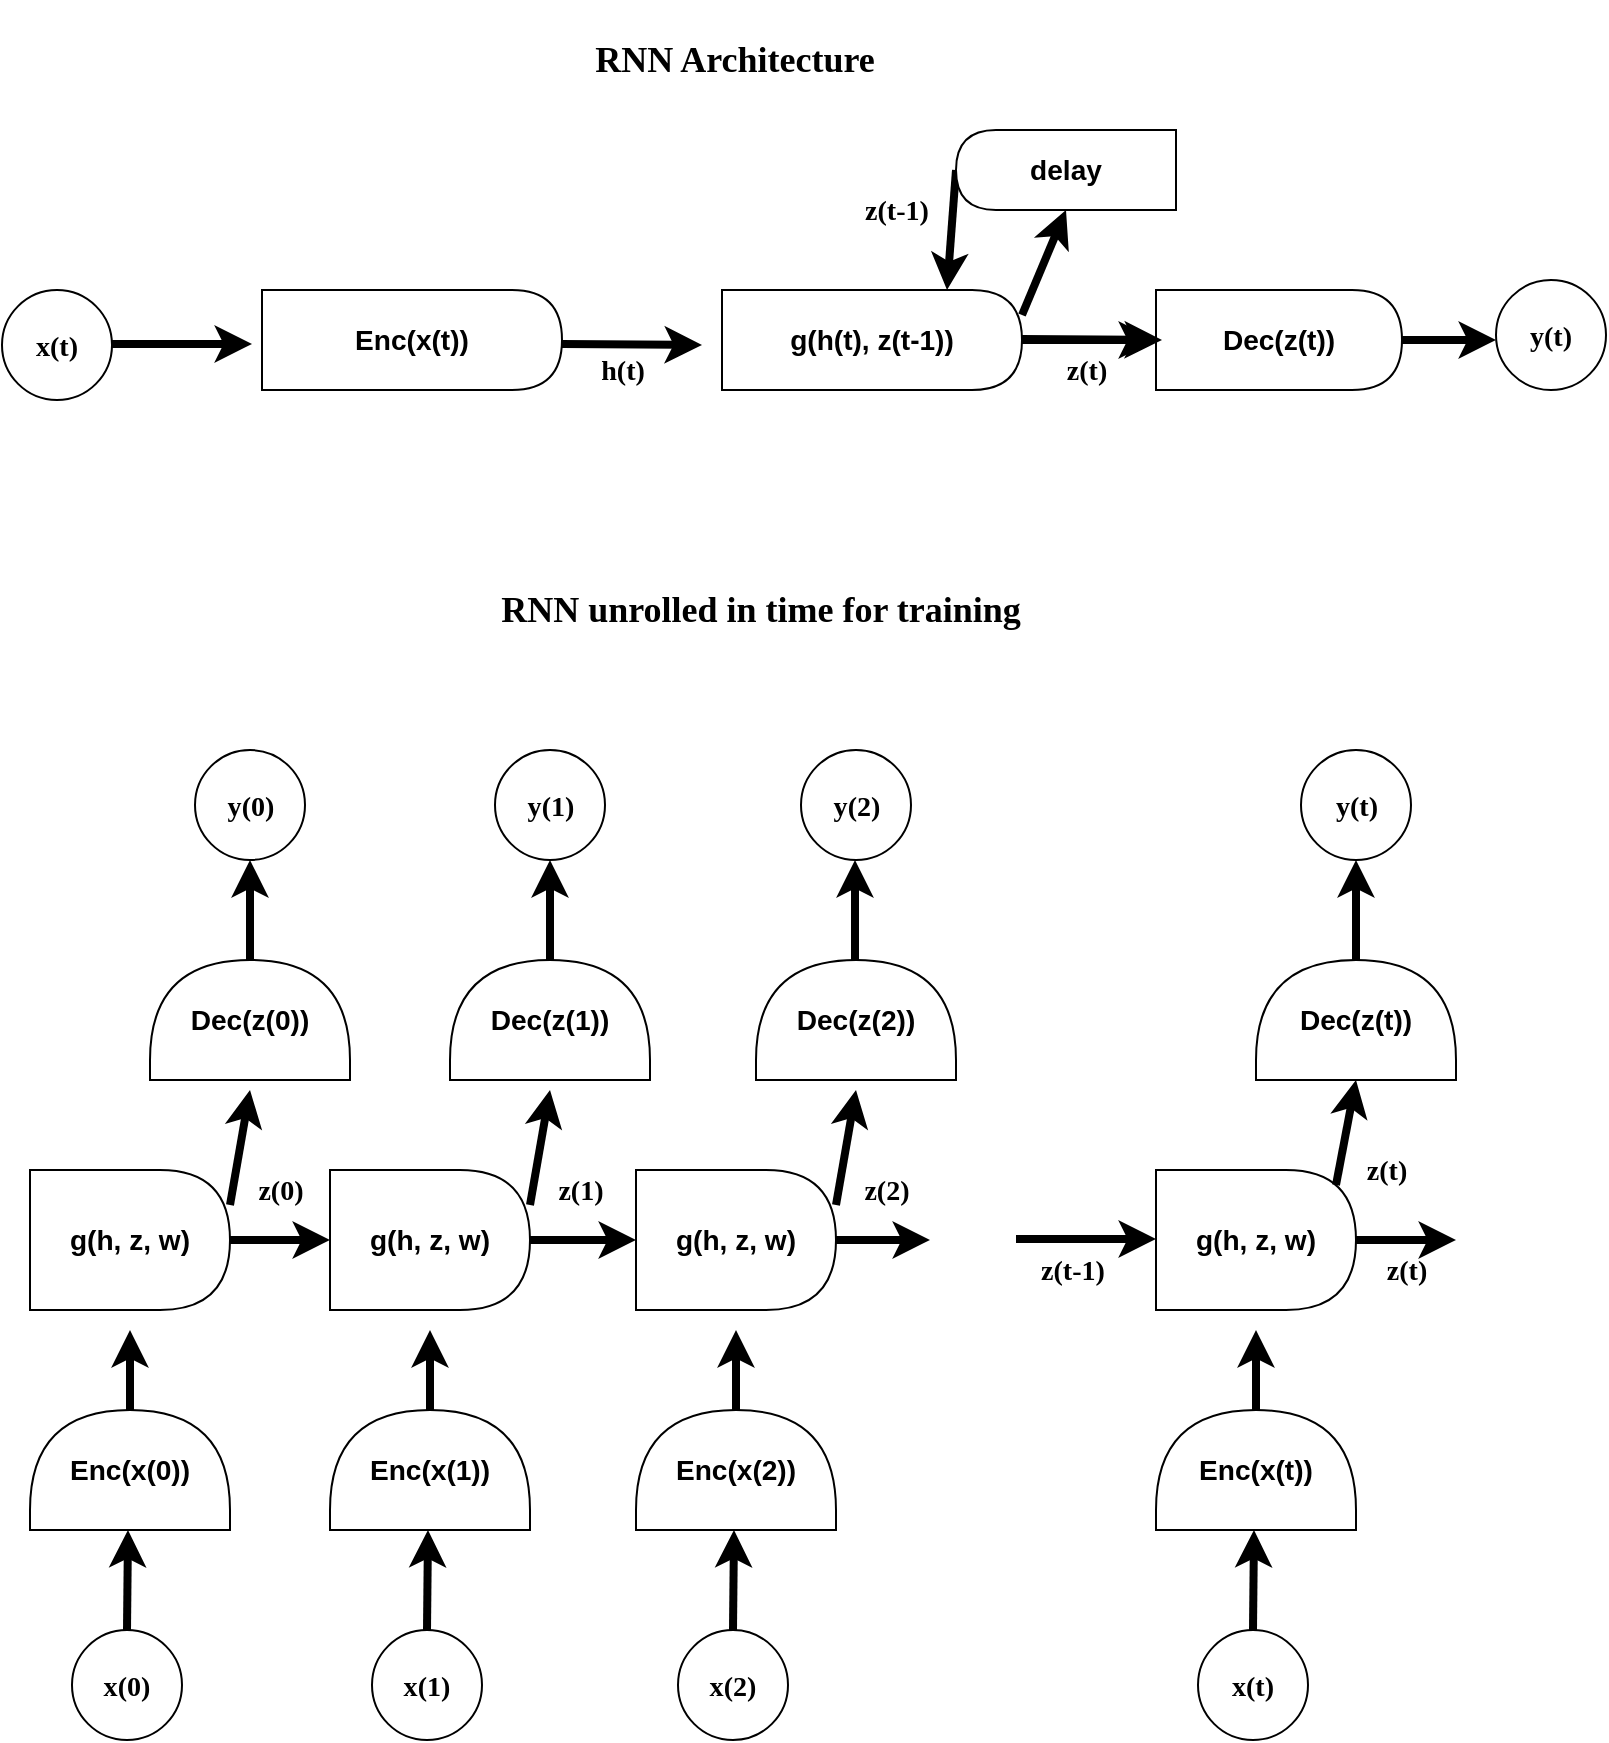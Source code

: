 <mxfile>
    <diagram id="kQ8hWCmEodR3fMadorA5" name="Page-1">
        <mxGraphModel dx="2209" dy="581" grid="1" gridSize="10" guides="1" tooltips="1" connect="1" arrows="1" fold="1" page="1" pageScale="1" pageWidth="827" pageHeight="1169" math="0" shadow="0">
            <root>
                <mxCell id="0"/>
                <mxCell id="1" parent="0"/>
                <mxCell id="2" value="&lt;h3&gt;Enc(x(t))&lt;/h3&gt;" style="shape=delay;whiteSpace=wrap;html=1;" vertex="1" parent="1">
                    <mxGeometry x="-684" y="150" width="150" height="50" as="geometry"/>
                </mxCell>
                <mxCell id="9" value="&lt;h3&gt;&lt;font face=&quot;Georgia&quot;&gt;x(t)&lt;/font&gt;&lt;/h3&gt;" style="ellipse;whiteSpace=wrap;html=1;aspect=fixed;" vertex="1" parent="1">
                    <mxGeometry x="-814" y="150" width="55" height="55" as="geometry"/>
                </mxCell>
                <mxCell id="10" value="" style="endArrow=classic;html=1;strokeWidth=4;" edge="1" parent="1">
                    <mxGeometry width="50" height="50" relative="1" as="geometry">
                        <mxPoint x="-759" y="177" as="sourcePoint"/>
                        <mxPoint x="-689" y="177" as="targetPoint"/>
                    </mxGeometry>
                </mxCell>
                <mxCell id="23" style="edgeStyle=none;html=1;exitX=1;exitY=0.5;exitDx=0;exitDy=0;entryX=0.75;entryY=0;entryDx=0;entryDy=0;strokeWidth=4;fontFamily=Georgia;" edge="1" parent="1" source="12" target="16">
                    <mxGeometry relative="1" as="geometry"/>
                </mxCell>
                <mxCell id="12" value="&lt;h3&gt;delay&lt;/h3&gt;" style="shape=delay;whiteSpace=wrap;html=1;direction=west;" vertex="1" parent="1">
                    <mxGeometry x="-337" y="70" width="110" height="40" as="geometry"/>
                </mxCell>
                <mxCell id="14" value="" style="endArrow=classic;html=1;strokeWidth=4;" edge="1" parent="1">
                    <mxGeometry width="50" height="50" relative="1" as="geometry">
                        <mxPoint x="-534" y="177" as="sourcePoint"/>
                        <mxPoint x="-464" y="177.5" as="targetPoint"/>
                    </mxGeometry>
                </mxCell>
                <mxCell id="15" value="&lt;h3&gt;h(t)&lt;/h3&gt;" style="text;html=1;align=center;verticalAlign=middle;resizable=0;points=[];autosize=1;strokeColor=none;fillColor=none;fontFamily=Georgia;" vertex="1" parent="1">
                    <mxGeometry x="-529" y="160" width="50" height="60" as="geometry"/>
                </mxCell>
                <mxCell id="20" value="" style="edgeStyle=none;html=1;strokeWidth=4;fontFamily=Georgia;" edge="1" parent="1" source="16" target="17">
                    <mxGeometry relative="1" as="geometry"/>
                </mxCell>
                <mxCell id="22" style="edgeStyle=none;html=1;exitX=1;exitY=0.25;exitDx=0;exitDy=0;entryX=0.5;entryY=0;entryDx=0;entryDy=0;strokeWidth=4;fontFamily=Georgia;" edge="1" parent="1" source="16" target="12">
                    <mxGeometry relative="1" as="geometry"/>
                </mxCell>
                <mxCell id="16" value="&lt;h3&gt;g(h(t), z(t-1))&lt;/h3&gt;" style="shape=delay;whiteSpace=wrap;html=1;" vertex="1" parent="1">
                    <mxGeometry x="-454" y="150" width="150" height="50" as="geometry"/>
                </mxCell>
                <mxCell id="25" style="edgeStyle=none;html=1;strokeWidth=4;fontFamily=Georgia;" edge="1" parent="1" source="17">
                    <mxGeometry relative="1" as="geometry">
                        <mxPoint x="-67" y="175" as="targetPoint"/>
                    </mxGeometry>
                </mxCell>
                <mxCell id="17" value="&lt;h3&gt;Dec(z(t))&lt;/h3&gt;" style="shape=delay;whiteSpace=wrap;html=1;" vertex="1" parent="1">
                    <mxGeometry x="-237" y="150" width="123" height="50" as="geometry"/>
                </mxCell>
                <mxCell id="18" value="" style="endArrow=classic;html=1;strokeWidth=4;" edge="1" parent="1">
                    <mxGeometry width="50" height="50" relative="1" as="geometry">
                        <mxPoint x="-304" y="174.5" as="sourcePoint"/>
                        <mxPoint x="-234" y="175" as="targetPoint"/>
                    </mxGeometry>
                </mxCell>
                <mxCell id="21" value="&lt;h3&gt;z(t)&lt;/h3&gt;" style="text;html=1;align=center;verticalAlign=middle;resizable=0;points=[];autosize=1;strokeColor=none;fillColor=none;fontFamily=Georgia;" vertex="1" parent="1">
                    <mxGeometry x="-297" y="160" width="50" height="60" as="geometry"/>
                </mxCell>
                <mxCell id="24" value="&lt;h3&gt;z(t-1)&lt;/h3&gt;" style="text;html=1;align=center;verticalAlign=middle;resizable=0;points=[];autosize=1;strokeColor=none;fillColor=none;fontFamily=Georgia;" vertex="1" parent="1">
                    <mxGeometry x="-397" y="80" width="60" height="60" as="geometry"/>
                </mxCell>
                <mxCell id="26" value="&lt;h3&gt;&lt;font face=&quot;Georgia&quot;&gt;y(t)&lt;/font&gt;&lt;/h3&gt;" style="ellipse;whiteSpace=wrap;html=1;aspect=fixed;" vertex="1" parent="1">
                    <mxGeometry x="-67" y="145" width="55" height="55" as="geometry"/>
                </mxCell>
                <mxCell id="28" style="edgeStyle=none;html=1;exitX=0.5;exitY=0;exitDx=0;exitDy=0;strokeWidth=4;fontFamily=Georgia;" edge="1" parent="1" source="27">
                    <mxGeometry relative="1" as="geometry">
                        <mxPoint x="-751" y="770" as="targetPoint"/>
                    </mxGeometry>
                </mxCell>
                <mxCell id="27" value="&lt;h3&gt;&lt;font face=&quot;Georgia&quot;&gt;x(0)&lt;/font&gt;&lt;/h3&gt;" style="ellipse;whiteSpace=wrap;html=1;aspect=fixed;" vertex="1" parent="1">
                    <mxGeometry x="-779" y="820" width="55" height="55" as="geometry"/>
                </mxCell>
                <mxCell id="31" style="edgeStyle=none;html=1;exitX=1;exitY=0.5;exitDx=0;exitDy=0;strokeWidth=4;fontFamily=Georgia;" edge="1" parent="1" source="29">
                    <mxGeometry relative="1" as="geometry">
                        <mxPoint x="-750" y="670" as="targetPoint"/>
                    </mxGeometry>
                </mxCell>
                <mxCell id="29" value="&lt;h3&gt;Enc(x(0))&lt;/h3&gt;" style="shape=delay;whiteSpace=wrap;html=1;direction=north;" vertex="1" parent="1">
                    <mxGeometry x="-800" y="710" width="100" height="60" as="geometry"/>
                </mxCell>
                <mxCell id="69" style="edgeStyle=none;html=1;exitX=1;exitY=0.5;exitDx=0;exitDy=0;entryX=0;entryY=0.5;entryDx=0;entryDy=0;strokeWidth=4;fontFamily=Georgia;" edge="1" parent="1" source="32" target="45">
                    <mxGeometry relative="1" as="geometry"/>
                </mxCell>
                <mxCell id="86" style="edgeStyle=none;html=1;exitX=1;exitY=0.25;exitDx=0;exitDy=0;strokeWidth=4;fontFamily=Georgia;" edge="1" parent="1" source="32">
                    <mxGeometry relative="1" as="geometry">
                        <mxPoint x="-690" y="550" as="targetPoint"/>
                    </mxGeometry>
                </mxCell>
                <mxCell id="32" value="&lt;h3&gt;g(h, z, w)&lt;/h3&gt;" style="shape=delay;whiteSpace=wrap;html=1;" vertex="1" parent="1">
                    <mxGeometry x="-800" y="590" width="100" height="70" as="geometry"/>
                </mxCell>
                <mxCell id="34" value="&lt;h3&gt;&lt;font face=&quot;Georgia&quot;&gt;y(0)&lt;/font&gt;&lt;/h3&gt;" style="ellipse;whiteSpace=wrap;html=1;aspect=fixed;" vertex="1" parent="1">
                    <mxGeometry x="-717.5" y="380" width="55" height="55" as="geometry"/>
                </mxCell>
                <mxCell id="40" style="edgeStyle=none;html=1;exitX=0.5;exitY=0;exitDx=0;exitDy=0;strokeWidth=4;fontFamily=Georgia;" edge="1" parent="1" source="41">
                    <mxGeometry relative="1" as="geometry">
                        <mxPoint x="-601" y="770" as="targetPoint"/>
                    </mxGeometry>
                </mxCell>
                <mxCell id="41" value="&lt;h3&gt;&lt;font face=&quot;Georgia&quot;&gt;x(1)&lt;/font&gt;&lt;/h3&gt;" style="ellipse;whiteSpace=wrap;html=1;aspect=fixed;" vertex="1" parent="1">
                    <mxGeometry x="-629" y="820" width="55" height="55" as="geometry"/>
                </mxCell>
                <mxCell id="42" style="edgeStyle=none;html=1;exitX=1;exitY=0.5;exitDx=0;exitDy=0;strokeWidth=4;fontFamily=Georgia;" edge="1" parent="1" source="43">
                    <mxGeometry relative="1" as="geometry">
                        <mxPoint x="-600" y="670" as="targetPoint"/>
                    </mxGeometry>
                </mxCell>
                <mxCell id="43" value="&lt;h3&gt;Enc(x(1))&lt;/h3&gt;" style="shape=delay;whiteSpace=wrap;html=1;direction=north;" vertex="1" parent="1">
                    <mxGeometry x="-650" y="710" width="100" height="60" as="geometry"/>
                </mxCell>
                <mxCell id="70" style="edgeStyle=none;html=1;exitX=1;exitY=0.5;exitDx=0;exitDy=0;entryX=0;entryY=0.5;entryDx=0;entryDy=0;strokeWidth=4;fontFamily=Georgia;" edge="1" parent="1" source="45" target="60">
                    <mxGeometry relative="1" as="geometry"/>
                </mxCell>
                <mxCell id="45" value="&lt;h3&gt;g(h, z, w)&lt;/h3&gt;" style="shape=delay;whiteSpace=wrap;html=1;" vertex="1" parent="1">
                    <mxGeometry x="-650" y="590" width="100" height="70" as="geometry"/>
                </mxCell>
                <mxCell id="55" style="edgeStyle=none;html=1;exitX=0.5;exitY=0;exitDx=0;exitDy=0;strokeWidth=4;fontFamily=Georgia;" edge="1" parent="1" source="56">
                    <mxGeometry relative="1" as="geometry">
                        <mxPoint x="-448" y="770" as="targetPoint"/>
                    </mxGeometry>
                </mxCell>
                <mxCell id="56" value="&lt;h3&gt;&lt;font face=&quot;Georgia&quot;&gt;x(2)&lt;/font&gt;&lt;/h3&gt;" style="ellipse;whiteSpace=wrap;html=1;aspect=fixed;" vertex="1" parent="1">
                    <mxGeometry x="-476" y="820" width="55" height="55" as="geometry"/>
                </mxCell>
                <mxCell id="57" style="edgeStyle=none;html=1;exitX=1;exitY=0.5;exitDx=0;exitDy=0;strokeWidth=4;fontFamily=Georgia;" edge="1" parent="1" source="58">
                    <mxGeometry relative="1" as="geometry">
                        <mxPoint x="-447" y="670" as="targetPoint"/>
                    </mxGeometry>
                </mxCell>
                <mxCell id="58" value="&lt;h3&gt;Enc(x(2))&lt;/h3&gt;" style="shape=delay;whiteSpace=wrap;html=1;direction=north;" vertex="1" parent="1">
                    <mxGeometry x="-497" y="710" width="100" height="60" as="geometry"/>
                </mxCell>
                <mxCell id="71" style="edgeStyle=none;html=1;strokeWidth=4;fontFamily=Georgia;" edge="1" parent="1" source="60">
                    <mxGeometry relative="1" as="geometry">
                        <mxPoint x="-350" y="625" as="targetPoint"/>
                    </mxGeometry>
                </mxCell>
                <mxCell id="60" value="&lt;h3&gt;g(h, z, w)&lt;/h3&gt;" style="shape=delay;whiteSpace=wrap;html=1;" vertex="1" parent="1">
                    <mxGeometry x="-497" y="590" width="100" height="70" as="geometry"/>
                </mxCell>
                <mxCell id="62" style="edgeStyle=none;html=1;exitX=0.5;exitY=0;exitDx=0;exitDy=0;strokeWidth=4;fontFamily=Georgia;" edge="1" parent="1" source="63">
                    <mxGeometry relative="1" as="geometry">
                        <mxPoint x="-188" y="770" as="targetPoint"/>
                    </mxGeometry>
                </mxCell>
                <mxCell id="63" value="&lt;h3&gt;&lt;font face=&quot;Georgia&quot;&gt;x(t)&lt;/font&gt;&lt;/h3&gt;" style="ellipse;whiteSpace=wrap;html=1;aspect=fixed;" vertex="1" parent="1">
                    <mxGeometry x="-216" y="820" width="55" height="55" as="geometry"/>
                </mxCell>
                <mxCell id="64" style="edgeStyle=none;html=1;exitX=1;exitY=0.5;exitDx=0;exitDy=0;strokeWidth=4;fontFamily=Georgia;" edge="1" parent="1" source="65">
                    <mxGeometry relative="1" as="geometry">
                        <mxPoint x="-187" y="670" as="targetPoint"/>
                    </mxGeometry>
                </mxCell>
                <mxCell id="65" value="&lt;h3&gt;Enc(x(t))&lt;/h3&gt;" style="shape=delay;whiteSpace=wrap;html=1;direction=north;" vertex="1" parent="1">
                    <mxGeometry x="-237" y="710" width="100" height="60" as="geometry"/>
                </mxCell>
                <mxCell id="73" style="edgeStyle=none;html=1;exitX=1;exitY=0.5;exitDx=0;exitDy=0;strokeWidth=4;fontFamily=Georgia;" edge="1" parent="1" source="67">
                    <mxGeometry relative="1" as="geometry">
                        <mxPoint x="-87" y="625" as="targetPoint"/>
                    </mxGeometry>
                </mxCell>
                <mxCell id="67" value="&lt;h3&gt;g(h, z, w)&lt;/h3&gt;" style="shape=delay;whiteSpace=wrap;html=1;" vertex="1" parent="1">
                    <mxGeometry x="-237" y="590" width="100" height="70" as="geometry"/>
                </mxCell>
                <mxCell id="72" value="" style="endArrow=classic;html=1;strokeWidth=4;" edge="1" parent="1">
                    <mxGeometry width="50" height="50" relative="1" as="geometry">
                        <mxPoint x="-307" y="624.5" as="sourcePoint"/>
                        <mxPoint x="-237" y="624.5" as="targetPoint"/>
                    </mxGeometry>
                </mxCell>
                <mxCell id="74" value="&lt;h3&gt;z(0)&lt;/h3&gt;" style="text;html=1;align=center;verticalAlign=middle;resizable=0;points=[];autosize=1;strokeColor=none;fillColor=none;fontFamily=Georgia;" vertex="1" parent="1">
                    <mxGeometry x="-700" y="570" width="50" height="60" as="geometry"/>
                </mxCell>
                <mxCell id="75" value="&lt;h2&gt;RNN Architecture&lt;/h2&gt;" style="text;html=1;align=center;verticalAlign=middle;resizable=0;points=[];autosize=1;strokeColor=none;fillColor=none;fontFamily=Georgia;" vertex="1" parent="1">
                    <mxGeometry x="-543.5" y="5" width="190" height="60" as="geometry"/>
                </mxCell>
                <mxCell id="76" value="&lt;h2&gt;RNN unrolled in time for training&lt;/h2&gt;" style="text;html=1;align=center;verticalAlign=middle;resizable=0;points=[];autosize=1;strokeColor=none;fillColor=none;fontFamily=Georgia;" vertex="1" parent="1">
                    <mxGeometry x="-600" y="280" width="330" height="60" as="geometry"/>
                </mxCell>
                <mxCell id="79" value="&lt;h3&gt;z(t)&lt;/h3&gt;" style="text;html=1;align=center;verticalAlign=middle;resizable=0;points=[];autosize=1;strokeColor=none;fillColor=none;fontFamily=Georgia;" vertex="1" parent="1">
                    <mxGeometry x="-137" y="610" width="50" height="60" as="geometry"/>
                </mxCell>
                <mxCell id="80" value="&lt;h3&gt;z(t-1)&lt;/h3&gt;" style="text;html=1;align=center;verticalAlign=middle;resizable=0;points=[];autosize=1;strokeColor=none;fillColor=none;fontFamily=Georgia;" vertex="1" parent="1">
                    <mxGeometry x="-309" y="610" width="60" height="60" as="geometry"/>
                </mxCell>
                <mxCell id="83" style="edgeStyle=none;html=1;exitX=1;exitY=0.5;exitDx=0;exitDy=0;entryX=0.5;entryY=1;entryDx=0;entryDy=0;strokeWidth=4;fontFamily=Georgia;" edge="1" parent="1" source="81" target="34">
                    <mxGeometry relative="1" as="geometry"/>
                </mxCell>
                <mxCell id="81" value="&lt;h3&gt;Dec(z(0))&lt;/h3&gt;" style="shape=delay;whiteSpace=wrap;html=1;direction=north;" vertex="1" parent="1">
                    <mxGeometry x="-740" y="485" width="100" height="60" as="geometry"/>
                </mxCell>
                <mxCell id="87" style="edgeStyle=none;html=1;exitX=1;exitY=0.25;exitDx=0;exitDy=0;strokeWidth=4;fontFamily=Georgia;" edge="1" parent="1">
                    <mxGeometry relative="1" as="geometry">
                        <mxPoint x="-540" y="550" as="targetPoint"/>
                        <mxPoint x="-550" y="607.5" as="sourcePoint"/>
                    </mxGeometry>
                </mxCell>
                <mxCell id="88" value="&lt;h3&gt;&lt;font face=&quot;Georgia&quot;&gt;y(1)&lt;/font&gt;&lt;/h3&gt;" style="ellipse;whiteSpace=wrap;html=1;aspect=fixed;" vertex="1" parent="1">
                    <mxGeometry x="-567.5" y="380" width="55" height="55" as="geometry"/>
                </mxCell>
                <mxCell id="89" value="&lt;h3&gt;z(1)&lt;/h3&gt;" style="text;html=1;align=center;verticalAlign=middle;resizable=0;points=[];autosize=1;strokeColor=none;fillColor=none;fontFamily=Georgia;" vertex="1" parent="1">
                    <mxGeometry x="-550" y="570" width="50" height="60" as="geometry"/>
                </mxCell>
                <mxCell id="101" style="edgeStyle=none;html=1;exitX=1;exitY=0.5;exitDx=0;exitDy=0;strokeWidth=4;fontFamily=Georgia;entryX=0.5;entryY=1;entryDx=0;entryDy=0;" edge="1" parent="1" source="90" target="88">
                    <mxGeometry relative="1" as="geometry">
                        <mxPoint x="-540" y="440" as="targetPoint"/>
                    </mxGeometry>
                </mxCell>
                <mxCell id="90" value="&lt;h3&gt;Dec(z(1))&lt;/h3&gt;" style="shape=delay;whiteSpace=wrap;html=1;direction=north;" vertex="1" parent="1">
                    <mxGeometry x="-590" y="485" width="100" height="60" as="geometry"/>
                </mxCell>
                <mxCell id="91" style="edgeStyle=none;html=1;exitX=1;exitY=0.25;exitDx=0;exitDy=0;strokeWidth=4;fontFamily=Georgia;" edge="1" parent="1">
                    <mxGeometry relative="1" as="geometry">
                        <mxPoint x="-387" y="550" as="targetPoint"/>
                        <mxPoint x="-397" y="607.5" as="sourcePoint"/>
                    </mxGeometry>
                </mxCell>
                <mxCell id="92" value="&lt;h3&gt;&lt;font face=&quot;Georgia&quot;&gt;y(2)&lt;/font&gt;&lt;/h3&gt;" style="ellipse;whiteSpace=wrap;html=1;aspect=fixed;" vertex="1" parent="1">
                    <mxGeometry x="-414.5" y="380" width="55" height="55" as="geometry"/>
                </mxCell>
                <mxCell id="93" value="&lt;h3&gt;z(2)&lt;/h3&gt;" style="text;html=1;align=center;verticalAlign=middle;resizable=0;points=[];autosize=1;strokeColor=none;fillColor=none;fontFamily=Georgia;" vertex="1" parent="1">
                    <mxGeometry x="-397" y="570" width="50" height="60" as="geometry"/>
                </mxCell>
                <mxCell id="94" value="&lt;h3&gt;Dec(z(2))&lt;/h3&gt;" style="shape=delay;whiteSpace=wrap;html=1;direction=north;" vertex="1" parent="1">
                    <mxGeometry x="-437" y="485" width="100" height="60" as="geometry"/>
                </mxCell>
                <mxCell id="95" style="edgeStyle=none;html=1;exitX=1;exitY=0.25;exitDx=0;exitDy=0;strokeWidth=4;fontFamily=Georgia;entryX=0;entryY=0.5;entryDx=0;entryDy=0;" edge="1" parent="1" target="98">
                    <mxGeometry relative="1" as="geometry">
                        <mxPoint x="-137" y="540" as="targetPoint"/>
                        <mxPoint x="-147" y="597.5" as="sourcePoint"/>
                    </mxGeometry>
                </mxCell>
                <mxCell id="96" value="&lt;h3&gt;&lt;font face=&quot;Georgia&quot;&gt;y(t)&lt;/font&gt;&lt;/h3&gt;" style="ellipse;whiteSpace=wrap;html=1;aspect=fixed;" vertex="1" parent="1">
                    <mxGeometry x="-164.5" y="380" width="55" height="55" as="geometry"/>
                </mxCell>
                <mxCell id="97" value="&lt;h3&gt;z(t)&lt;/h3&gt;" style="text;html=1;align=center;verticalAlign=middle;resizable=0;points=[];autosize=1;strokeColor=none;fillColor=none;fontFamily=Georgia;" vertex="1" parent="1">
                    <mxGeometry x="-147" y="560" width="50" height="60" as="geometry"/>
                </mxCell>
                <mxCell id="98" value="&lt;h3&gt;Dec(z(t))&lt;/h3&gt;" style="shape=delay;whiteSpace=wrap;html=1;direction=north;" vertex="1" parent="1">
                    <mxGeometry x="-187" y="485" width="100" height="60" as="geometry"/>
                </mxCell>
                <mxCell id="103" style="edgeStyle=none;html=1;exitX=1;exitY=0.5;exitDx=0;exitDy=0;strokeWidth=4;fontFamily=Georgia;entryX=0.5;entryY=1;entryDx=0;entryDy=0;" edge="1" parent="1">
                    <mxGeometry relative="1" as="geometry">
                        <mxPoint x="-387.5" y="435" as="targetPoint"/>
                        <mxPoint x="-387.5" y="485" as="sourcePoint"/>
                    </mxGeometry>
                </mxCell>
                <mxCell id="105" style="edgeStyle=none;html=1;exitX=1;exitY=0.5;exitDx=0;exitDy=0;strokeWidth=4;fontFamily=Georgia;entryX=0.5;entryY=1;entryDx=0;entryDy=0;" edge="1" parent="1">
                    <mxGeometry relative="1" as="geometry">
                        <mxPoint x="-137" y="435" as="targetPoint"/>
                        <mxPoint x="-137" y="485" as="sourcePoint"/>
                    </mxGeometry>
                </mxCell>
            </root>
        </mxGraphModel>
    </diagram>
</mxfile>